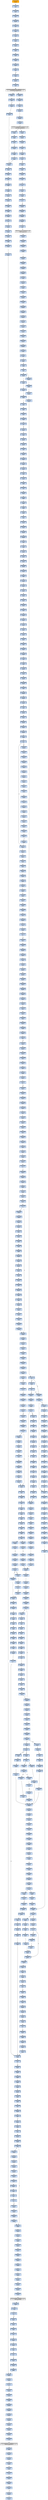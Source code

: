 strict digraph G {
	graph [bgcolor=transparent,
		name=G
	];
	node [color=lightsteelblue,
		fillcolor=lightsteelblue,
		shape=rectangle,
		style=filled
	];
	"0x00435103"	[label="0x00435103
cmpb"];
	"0x00435106"	[label="0x00435106
jne"];
	"0x00435103" -> "0x00435106"	[color="#000000"];
	"0x00435bc7"	[label="0x00435bc7
call"];
	"0x004359b0"	[label="0x004359b0
pushl"];
	"0x00435bc7" -> "0x004359b0"	[color="#000000"];
	"0x00435f55"	[label="0x00435f55
jb"];
	"0x00435f57"	[label="0x00435f57
movl"];
	"0x00435f55" -> "0x00435f57"	[color="#000000",
		label=F];
	"0x004358f6"	[label="0x004358f6
movl"];
	"0x004358f8"	[label="0x004358f8
movb"];
	"0x004358f6" -> "0x004358f8"	[color="#000000"];
	"0x00435831"	[label="0x00435831
ret"];
	"0x00435af1"	[label="0x00435af1
movl"];
	"0x00435831" -> "0x00435af1"	[color="#000000"];
	"0x00435ea5"	[label="0x00435ea5
movl"];
	"0x00435ea8"	[label="0x00435ea8
shll"];
	"0x00435ea5" -> "0x00435ea8"	[color="#000000"];
	"0x00435e2b"	[label="0x00435e2b
movl"];
	"0x00435e2e"	[label="0x00435e2e
leal"];
	"0x00435e2b" -> "0x00435e2e"	[color="#000000"];
	"0x00435416"	[label="0x00435416
jne"];
	"0x00435420"	[label="0x00435420
pushl"];
	"0x00435416" -> "0x00435420"	[color="#000000",
		label=T];
	"0x0043510e"	[label="0x0043510e
pushl"];
	"0x0043510f"	[label="0x0043510f
pushl"];
	"0x0043510e" -> "0x0043510f"	[color="#000000"];
	"0x004359c7"	[label="0x004359c7
movl"];
	"0x004359c9"	[label="0x004359c9
movl"];
	"0x004359c7" -> "0x004359c9"	[color="#000000"];
	"0x00435cd4"	[label="0x00435cd4
movl"];
	"0x00435cda"	[label="0x00435cda
leal"];
	"0x00435cd4" -> "0x00435cda"	[color="#000000"];
	"0x00435f31"	[label="0x00435f31
movl"];
	"0x00435f37"	[label="0x00435f37
movl"];
	"0x00435f31" -> "0x00435f37"	[color="#000000"];
	"0x0043588c"	[label="0x0043588c
xorl"];
	"0x0043588e"	[label="0x0043588e
movl"];
	"0x0043588c" -> "0x0043588e"	[color="#000000"];
	GETMODULEHANDLEA_KERNEL32_DLL	[color=lightgrey,
		fillcolor=lightgrey,
		label="GETMODULEHANDLEA_KERNEL32_DLL
GETMODULEHANDLEA"];
	"0x00435287"	[label="0x00435287
testl"];
	GETMODULEHANDLEA_KERNEL32_DLL -> "0x00435287"	[color="#000000"];
	"0x00435042"	[label="0x00435042
movl"];
	GETMODULEHANDLEA_KERNEL32_DLL -> "0x00435042"	[color="#000000"];
	"0x004350fc"	[label="0x004350fc
call"];
	"0x004356c8"	[label="0x004356c8
movl"];
	"0x004350fc" -> "0x004356c8"	[color="#000000"];
	"0x00435298"	[label="0x00435298
movl"];
	"0x004352a2"	[label="0x004352a2
movl"];
	"0x00435298" -> "0x004352a2"	[color="#000000"];
	"0x00435169"	[label="0x00435169
movl"];
	"0x0043516f"	[label="0x0043516f
sarl"];
	"0x00435169" -> "0x0043516f"	[color="#000000"];
	"0x00435e29"	[label="0x00435e29
jb"];
	"0x00435e29" -> "0x00435e2b"	[color="#000000",
		label=F];
	"0x00435e9c"	[label="0x00435e9c
cmpl"];
	"0x00435e29" -> "0x00435e9c"	[color="#000000",
		label=T];
	"0x004357e3"	[label="0x004357e3
cmpl"];
	"0x004357e5"	[label="0x004357e5
jae"];
	"0x004357e3" -> "0x004357e5"	[color="#000000"];
	"0x004351c0"	[label="0x004351c0
movl"];
	"0x004351c6"	[label="0x004351c6
subl"];
	"0x004351c0" -> "0x004351c6"	[color="#000000"];
	"0x00435b6e"	[label="0x00435b6e
leal"];
	"0x00435b71"	[label="0x00435b71
pushl"];
	"0x00435b6e" -> "0x00435b71"	[color="#000000"];
	"0x00435b72"	[label="0x00435b72
pushl"];
	"0x00435b74"	[label="0x00435b74
movl"];
	"0x00435b72" -> "0x00435b74"	[color="#000000"];
	"0x00435806"	[label="0x00435806
popl"];
	"0x00435807"	[label="0x00435807
movl"];
	"0x00435806" -> "0x00435807"	[color="#000000"];
	VIRTUALPROTECT_KERNEL32_DLL	[color=lightgrey,
		fillcolor=lightgrey,
		label="VIRTUALPROTECT_KERNEL32_DLL
VIRTUALPROTECT"];
	"0x004353ff"	[label="0x004353ff
popl"];
	VIRTUALPROTECT_KERNEL32_DLL -> "0x004353ff"	[color="#000000"];
	"0x00435e26"	[label="0x00435e26
cmpl"];
	"0x00435e26" -> "0x00435e29"	[color="#000000"];
	"0x00435264"	[label="0x00435264
movl"];
	"0x00435269"	[label="0x00435269
movl"];
	"0x00435264" -> "0x00435269"	[color="#000000"];
	"0x00435400"	[label="0x00435400
movl"];
	"0x00435405"	[label="0x00435405
pushl"];
	"0x00435400" -> "0x00435405"	[color="#000000"];
	"0x00435b9c"	[label="0x00435b9c
incl"];
	"0x00435b9d"	[label="0x00435b9d
cmpl"];
	"0x00435b9c" -> "0x00435b9d"	[color="#000000"];
	"0x00435b30"	[label="0x00435b30
xorl"];
	"0x00435b32"	[label="0x00435b32
movl"];
	"0x00435b30" -> "0x00435b32"	[color="#000000"];
	"0x004352ee"	[label="0x004352ee
testl"];
	"0x004352f0"	[label="0x004352f0
popl"];
	"0x004352ee" -> "0x004352f0"	[color="#000000"];
	"0x00435802"	[label="0x00435802
shrl"];
	"0x00435804"	[label="0x00435804
addl"];
	"0x00435802" -> "0x00435804"	[color="#000000"];
	"0x00435172"	[label="0x00435172
repz"];
	"0x00435174"	[label="0x00435174
movl"];
	"0x00435172" -> "0x00435174"	[color="#000000"];
	"0x00435ba0"	[label="0x00435ba0
jb"];
	"0x00435b9d" -> "0x00435ba0"	[color="#000000"];
	"0x00435a2a"	[label="0x00435a2a
jmp"];
	"0x00435a58"	[label="0x00435a58
movl"];
	"0x00435a2a" -> "0x00435a58"	[color="#000000"];
	"0x00435189"	[label="0x00435189
call"];
	VIRTUALFREE_KERNEL32_DLL	[color=lightgrey,
		fillcolor=lightgrey,
		label="VIRTUALFREE_KERNEL32_DLL
VIRTUALFREE"];
	"0x00435189" -> VIRTUALFREE_KERNEL32_DLL	[color="#000000"];
	"0x004358c4"	[label="0x004358c4
movl"];
	"0x004358c7"	[label="0x004358c7
addl"];
	"0x004358c4" -> "0x004358c7"	[color="#000000"];
	"0x00435efc"	[label="0x00435efc
movl"];
	"0x00435f03"	[label="0x00435f03
testl"];
	"0x00435efc" -> "0x00435f03"	[color="#000000"];
	"0x00435f6c"	[label="0x00435f6c
testb"];
	"0x00435f6e"	[label="0x00435f6e
je"];
	"0x00435f6c" -> "0x00435f6e"	[color="#000000"];
	"0x00435b59"	[label="0x00435b59
stosb"];
	"0x00435b5a"	[label="0x00435b5a
call"];
	"0x00435b59" -> "0x00435b5a"	[color="#000000"];
	"0x004351a8"	[label="0x004351a8
movl"];
	VIRTUALFREE_KERNEL32_DLL -> "0x004351a8"	[color="#000000"];
	"0x00435926"	[label="0x00435926
addl"];
	"0x00435929"	[label="0x00435929
incl"];
	"0x00435926" -> "0x00435929"	[color="#000000"];
	"0x00435875"	[label="0x00435875
movl"];
	"0x00435877"	[label="0x00435877
jb"];
	"0x00435875" -> "0x00435877"	[color="#000000"];
	"0x00435ceb"	[label="0x00435ceb
addl"];
	"0x00435cf1"	[label="0x00435cf1
ret"];
	"0x00435ceb" -> "0x00435cf1"	[color="#000000"];
	"0x00435f1c"	[label="0x00435f1c
movl"];
	"0x00435f22"	[label="0x00435f22
leal"];
	"0x00435f1c" -> "0x00435f22"	[color="#000000"];
	"0x0043580c"	[label="0x0043580c
ret"];
	"0x00435b98"	[label="0x00435b98
movb"];
	"0x0043580c" -> "0x00435b98"	[color="#000000"];
	"0x00435a86"	[label="0x00435a86
pushl"];
	"0x00435a87"	[label="0x00435a87
movl"];
	"0x00435a86" -> "0x00435a87"	[color="#000000"];
	"0x0043583d"	[label="0x0043583d
movl"];
	"0x0043583f"	[label="0x0043583f
pushl"];
	"0x0043583d" -> "0x0043583f"	[color="#000000"];
	"0x00435179"	[label="0x00435179
repz"];
	"0x0043517b"	[label="0x0043517b
popl"];
	"0x00435179" -> "0x0043517b"	[color="#000000"];
	"0x00435a62"	[label="0x00435a62
movl"];
	"0x00435a65"	[label="0x00435a65
movl"];
	"0x00435a62" -> "0x00435a65"	[color="#000000"];
	"0x00435e82"	[label="0x00435e82
andl"];
	"0x00435e88"	[label="0x00435e88
shrl"];
	"0x00435e82" -> "0x00435e88"	[color="#000000"];
	"0x00435962"	[label="0x00435962
testl"];
	"0x00435964"	[label="0x00435964
jbe"];
	"0x00435962" -> "0x00435964"	[color="#000000"];
	"0x00435f45"	[label="0x00435f45
jae"];
	"0x00435f47"	[label="0x00435f47
movl"];
	"0x00435f45" -> "0x00435f47"	[color="#000000",
		label=F];
	"0x004358e6"	[label="0x004358e6
shrl"];
	"0x004358e9"	[label="0x004358e9
movl"];
	"0x004358e6" -> "0x004358e9"	[color="#000000"];
	"0x0043598b"	[label="0x0043598b
movl"];
	"0x0043598f"	[label="0x0043598f
leal"];
	"0x0043598b" -> "0x0043598f"	[color="#000000"];
	"0x0043537b"	[label="0x0043537b
addl"];
	"0x0043537e"	[label="0x0043537e
movl"];
	"0x0043537b" -> "0x0043537e"	[color="#000000"];
	"0x00435378"	[label="0x00435378
movl"];
	"0x00435378" -> "0x0043537b"	[color="#000000"];
	"0x0043504e"	[label="0x0043504e
pushl"];
	"0x0043504f"	[label="0x0043504f
call"];
	"0x0043504e" -> "0x0043504f"	[color="#000000"];
	"0x00435eb5"	[label="0x00435eb5
movl"];
	"0x00435eb8"	[label="0x00435eb8
movl"];
	"0x00435eb5" -> "0x00435eb8"	[color="#000000"];
	"0x004357b1"	[label="0x004357b1
jb"];
	"0x004357b3"	[label="0x004357b3
pushl"];
	"0x004357b1" -> "0x004357b3"	[color="#000000",
		label=F];
	"0x004357e8"	[label="0x004357e8
movl"];
	"0x004357b1" -> "0x004357e8"	[color="#000000",
		label=T];
	"0x00435ec8"	[label="0x00435ec8
cmpl"];
	"0x00435ecb"	[label="0x00435ecb
movl"];
	"0x00435ec8" -> "0x00435ecb"	[color="#000000"];
	"0x00435b71" -> "0x00435b72"	[color="#000000"];
	"0x00435a44"	[label="0x00435a44
cmpl"];
	"0x00435a47"	[label="0x00435a47
jae"];
	"0x00435a44" -> "0x00435a47"	[color="#000000"];
	"0x00435ba2"	[label="0x00435ba2
leal"];
	"0x00435ba0" -> "0x00435ba2"	[color="#000000",
		label=F];
	"0x00435f5b"	[label="0x00435f5b
addl"];
	"0x00435f5d"	[label="0x00435f5d
movl"];
	"0x00435f5b" -> "0x00435f5d"	[color="#000000"];
	"0x00435b02"	[label="0x00435b02
movl"];
	"0x00435b06"	[label="0x00435b06
movl"];
	"0x00435b02" -> "0x00435b06"	[color="#000000"];
	"0x004359a2"	[label="0x004359a2
popl"];
	"0x004359a3"	[label="0x004359a3
popl"];
	"0x004359a2" -> "0x004359a3"	[color="#000000"];
	"0x00435cff"	[label="0x00435cff
ret"];
	"0x00435a9b"	[label="0x00435a9b
movb"];
	"0x00435cff" -> "0x00435a9b"	[color="#000000"];
	"0x00435e18"	[label="0x00435e18
movb"];
	"0x00435cff" -> "0x00435e18"	[color="#000000"];
	"0x00435879"	[label="0x00435879
movl"];
	"0x0043587e"	[label="0x0043587e
movl"];
	"0x00435879" -> "0x0043587e"	[color="#000000"];
	"0x00435b57"	[label="0x00435b57
movl"];
	"0x00435b57" -> "0x00435b59"	[color="#000000"];
	"0x00435a42"	[label="0x00435a42
jmp"];
	"0x00435a42" -> "0x00435a58"	[color="#000000"];
	"0x00435095"	[label="0x00435095
je"];
	"0x004350a1"	[label="0x004350a1
leal"];
	"0x00435095" -> "0x004350a1"	[color="#000000",
		label=T];
	"0x00435a7d"	[label="0x00435a7d
popl"];
	"0x00435a7e"	[label="0x00435a7e
popl"];
	"0x00435a7d" -> "0x00435a7e"	[color="#000000"];
	"0x004357de"	[label="0x004357de
movl"];
	"0x004357e0"	[label="0x004357e0
movl"];
	"0x004357de" -> "0x004357e0"	[color="#000000"];
	"0x00435a2f"	[label="0x00435a2f
jae"];
	"0x00435a38"	[label="0x00435a38
cmpl"];
	"0x00435a2f" -> "0x00435a38"	[color="#000000",
		label=T];
	"0x00435a31"	[label="0x00435a31
movl"];
	"0x00435a2f" -> "0x00435a31"	[color="#000000",
		label=F];
	"0x00435f39"	[label="0x00435f39
movl"];
	"0x00435f37" -> "0x00435f39"	[color="#000000"];
	"0x00435d3c"	[label="0x00435d3c
movl"];
	"0x00435d3e"	[label="0x00435d3e
movl"];
	"0x00435d3c" -> "0x00435d3e"	[color="#000000"];
	"0x00435e65"	[label="0x00435e65
jae"];
	"0x00435e67"	[label="0x00435e67
movl"];
	"0x00435e65" -> "0x00435e67"	[color="#000000",
		label=F];
	"0x004350a7"	[label="0x004350a7
cmpl"];
	"0x004350aa"	[label="0x004350aa
je"];
	"0x004350a7" -> "0x004350aa"	[color="#000000"];
	"0x00435e36"	[label="0x00435e36
movl"];
	"0x00435e39"	[label="0x00435e39
movl"];
	"0x00435e36" -> "0x00435e39"	[color="#000000"];
	"0x004358c1"	[label="0x004358c1
movl"];
	"0x004358c1" -> "0x004358c4"	[color="#000000"];
	"0x004357a8"	[label="0x004357a8
movl"];
	"0x004357ad"	[label="0x004357ad
pushl"];
	"0x004357a8" -> "0x004357ad"	[color="#000000"];
	"0x00435aa2"	[label="0x00435aa2
popl"];
	"0x00435a9b" -> "0x00435aa2"	[color="#000000"];
	"0x00435a5a"	[label="0x00435a5a
movl"];
	"0x00435a58" -> "0x00435a5a"	[color="#000000"];
	"0x00435eae"	[label="0x00435eae
movb"];
	"0x00435eb2"	[label="0x00435eb2
movl"];
	"0x00435eae" -> "0x00435eb2"	[color="#000000"];
	"0x0043592b"	[label="0x0043592b
addl"];
	"0x0043592e"	[label="0x0043592e
cmpl"];
	"0x0043592b" -> "0x0043592e"	[color="#000000"];
	"0x00435f51"	[label="0x00435f51
movl"];
	"0x00435f53"	[label="0x00435f53
cmpl"];
	"0x00435f51" -> "0x00435f53"	[color="#000000"];
	"0x00435b08"	[label="0x00435b08
movl"];
	"0x00435b06" -> "0x00435b08"	[color="#000000"];
	"0x00435ce8"	[label="0x00435ce8
movb"];
	"0x00435cea"	[label="0x00435cea
popl"];
	"0x00435ce8" -> "0x00435cea"	[color="#000000"];
	"0x004352c6"	[label="0x004352c6
testl"];
	"0x004352c8"	[label="0x004352c8
je"];
	"0x004352c6" -> "0x004352c8"	[color="#000000"];
	"0x0043580f"	[label="0x0043580f
movl"];
	"0x00435813"	[label="0x00435813
movl"];
	"0x0043580f" -> "0x00435813"	[color="#000000"];
	"0x00435a0f"	[label="0x00435a0f
movl"];
	"0x00435a11"	[label="0x00435a11
shrl"];
	"0x00435a0f" -> "0x00435a11"	[color="#000000"];
	"0x004358f0"	[label="0x004358f0
subl"];
	"0x004358f2"	[label="0x004358f2
addl"];
	"0x004358f0" -> "0x004358f2"	[color="#000000"];
	"0x0043592a"	[label="0x0043592a
decl"];
	"0x0043592a" -> "0x0043592b"	[color="#000000"];
	"0x00435892"	[label="0x00435892
movl"];
	"0x0043588e" -> "0x00435892"	[color="#000000"];
	"0x00435062"	[label="0x00435062
jmp"];
	"0x0043508d"	[label="0x0043508d
movl"];
	"0x00435062" -> "0x0043508d"	[color="#000000"];
	"0x00435a22"	[label="0x00435a22
cmpl"];
	"0x00435a25"	[label="0x00435a25
sbbl"];
	"0x00435a22" -> "0x00435a25"	[color="#000000"];
	"0x00435a49"	[label="0x00435a49
movl"];
	"0x00435a4e"	[label="0x00435a4e
jmp"];
	"0x00435a49" -> "0x00435a4e"	[color="#000000"];
	"0x00435035"	[label="0x00435035
leal"];
	"0x0043503b"	[label="0x0043503b
pushl"];
	"0x00435035" -> "0x0043503b"	[color="#000000"];
	"0x004350b0"	[label="0x004350b0
pushl"];
	"0x004350aa" -> "0x004350b0"	[color="#000000",
		label=F];
	"0x00435993"	[label="0x00435993
incl"];
	"0x00435994"	[label="0x00435994
movl"];
	"0x00435993" -> "0x00435994"	[color="#000000"];
	"0x004357d6"	[label="0x004357d6
movl"];
	"0x004357d9"	[label="0x004357d9
addl"];
	"0x004357d6" -> "0x004357d9"	[color="#000000"];
	"0x004356d2"	[label="0x004356d2
leal"];
	"0x004356d6"	[label="0x004356d6
pushl"];
	"0x004356d2" -> "0x004356d6"	[color="#000000"];
	"0x0043500a"	[label="0x0043500a
popl"];
	"0x0043500b"	[label="0x0043500b
incl"];
	"0x0043500a" -> "0x0043500b"	[color="#000000"];
	"0x00435e74"	[label="0x00435e74
addl"];
	"0x00435e76"	[label="0x00435e76
shrl"];
	"0x00435e74" -> "0x00435e76"	[color="#000000"];
	"0x00435a09"	[label="0x00435a09
movl"];
	"0x00435a09" -> "0x00435a0f"	[color="#000000"];
	"0x00435f49"	[label="0x00435f49
subl"];
	"0x00435f47" -> "0x00435f49"	[color="#000000"];
	"0x00435f61"	[label="0x00435f61
movl"];
	"0x00435f5d" -> "0x00435f61"	[color="#000000"];
	"0x00435176"	[label="0x00435176
andl"];
	"0x00435174" -> "0x00435176"	[color="#000000"];
	"0x00435f25"	[label="0x00435f25
movl"];
	"0x00435f2b"	[label="0x00435f2b
movl"];
	"0x00435f25" -> "0x00435f2b"	[color="#000000"];
	"0x00435f63"	[label="0x00435f63
jmp"];
	"0x00435f61" -> "0x00435f63"	[color="#000000"];
	"0x004359db"	[label="0x004359db
movl"];
	"0x004359de"	[label="0x004359de
addl"];
	"0x004359db" -> "0x004359de"	[color="#000000"];
	"0x00435f4c"	[label="0x00435f4c
movb"];
	"0x00435f4e"	[label="0x00435f4e
movb"];
	"0x00435f4c" -> "0x00435f4e"	[color="#000000"];
	"0x00435161"	[label="0x00435161
movl"];
	"0x00435163"	[label="0x00435163
addl"];
	"0x00435161" -> "0x00435163"	[color="#000000"];
	"0x00435a75"	[label="0x00435a75
addl"];
	"0x00435a77"	[label="0x00435a77
movl"];
	"0x00435a75" -> "0x00435a77"	[color="#000000"];
	"0x004358bd"	[label="0x004358bd
movl"];
	"0x004358bd" -> "0x004358c1"	[color="#000000"];
	"0x00435a05"	[label="0x00435a05
cmpl"];
	"0x00435a07"	[label="0x00435a07
jae"];
	"0x00435a05" -> "0x00435a07"	[color="#000000"];
	"0x0043505d"	[label="0x0043505d
jne"];
	"0x0043505f"	[label="0x0043505f
leal"];
	"0x0043505d" -> "0x0043505f"	[color="#000000",
		label=F];
	"0x00435058"	[label="0x00435058
scasb"];
	"0x00435059"	[label="0x00435059
jne"];
	"0x00435058" -> "0x00435059"	[color="#000000"];
	"0x004359c3"	[label="0x004359c3
movb"];
	"0x004359c3" -> "0x004359c7"	[color="#000000"];
	"0x00435395"	[label="0x00435395
pushl"];
	"0x00435396"	[label="0x00435396
pushl"];
	"0x00435395" -> "0x00435396"	[color="#000000"];
	"0x00435181"	[label="0x00435181
pushl"];
	"0x00435183"	[label="0x00435183
pushl"];
	"0x00435181" -> "0x00435183"	[color="#000000"];
	"0x00435f41"	[label="0x00435f41
cmpl"];
	"0x00435f43"	[label="0x00435f43
movl"];
	"0x00435f41" -> "0x00435f43"	[color="#000000"];
	"0x00435ec6"	[label="0x00435ec6
movl"];
	"0x00435ec6" -> "0x00435ec8"	[color="#000000"];
	"0x004359ee"	[label="0x004359ee
movl"];
	"0x004359f1"	[label="0x004359f1
movl"];
	"0x004359ee" -> "0x004359f1"	[color="#000000"];
	"0x00435cf2"	[label="0x00435cf2
call"];
	"0x00435cf8"	[label="0x00435cf8
popl"];
	"0x00435cf2" -> "0x00435cf8"	[color="#000000"];
	"0x00435f16"	[label="0x00435f16
movl"];
	"0x00435f16" -> "0x00435f1c"	[color="#000000"];
	"0x00435055"	[label="0x00435055
stosl"];
	"0x00435056"	[label="0x00435056
movb"];
	"0x00435055" -> "0x00435056"	[color="#000000"];
	"0x0043599c"	[label="0x0043599c
incl"];
	"0x0043599d"	[label="0x0043599d
cmpl"];
	"0x0043599c" -> "0x0043599d"	[color="#000000"];
	"0x00435e3c"	[label="0x00435e3c
shll"];
	"0x00435e39" -> "0x00435e3c"	[color="#000000"];
	"0x004357bb"	[label="0x004357bb
movb"];
	"0x004357bd"	[label="0x004357bd
incl"];
	"0x004357bb" -> "0x004357bd"	[color="#000000"];
	"0x00435eec"	[label="0x00435eec
subl"];
	"0x00435eee"	[label="0x00435eee
andl"];
	"0x00435eec" -> "0x00435eee"	[color="#000000"];
	"0x00435af8"	[label="0x00435af8
popl"];
	"0x00435af9"	[label="0x00435af9
addl"];
	"0x00435af8" -> "0x00435af9"	[color="#000000"];
	"0x0043539d"	[label="0x0043539d
pushl"];
	"0x0043539e"	[label="0x0043539e
call"];
	"0x0043539d" -> "0x0043539e"	[color="#000000"];
	"0x00435f7a"	[label="0x00435f7a
movl"];
	"0x00435f7e"	[label="0x00435f7e
movl"];
	"0x00435f7a" -> "0x00435f7e"	[color="#000000"];
	"0x00435a6e"	[label="0x00435a6e
popl"];
	"0x00435a6f"	[label="0x00435a6f
shrl"];
	"0x00435a6e" -> "0x00435a6f"	[color="#000000"];
	"0x0043500c"	[label="0x0043500c
pushl"];
	"0x0043500b" -> "0x0043500c"	[color="#000000"];
	"0x00435367"	[label="0x00435367
addl"];
	"0x0043536e"	[label="0x0043536e
jmp"];
	"0x00435367" -> "0x0043536e"	[color="#000000"];
	"0x00435a07" -> "0x00435a09"	[color="#000000",
		label=F];
	"0x00435a1d"	[label="0x00435a1d
cmpl"];
	"0x00435a07" -> "0x00435a1d"	[color="#000000",
		label=T];
	"0x00435f05"	[label="0x00435f05
je"];
	"0x00435f05" -> "0x00435f37"	[color="#000000",
		label=T];
	"0x00435f07"	[label="0x00435f07
movl"];
	"0x00435f05" -> "0x00435f07"	[color="#000000",
		label=F];
	"0x00435b24"	[label="0x00435b24
movl"];
	"0x00435b2a"	[label="0x00435b2a
movl"];
	"0x00435b24" -> "0x00435b2a"	[color="#000000"];
	"0x004358a5"	[label="0x004358a5
movl"];
	"0x004358a9"	[label="0x004358a9
shll"];
	"0x004358a5" -> "0x004358a9"	[color="#000000"];
	"0x0043536e" -> "0x004352a2"	[color="#000000"];
	"0x004358dc"	[label="0x004358dc
movl"];
	"0x004358e0"	[label="0x004358e0
movl"];
	"0x004358dc" -> "0x004358e0"	[color="#000000"];
	"0x00435a7f"	[label="0x00435a7f
movl"];
	"0x00435a7e" -> "0x00435a7f"	[color="#000000"];
	"0x00435ab3"	[label="0x00435ab3
jb"];
	"0x00435ab5"	[label="0x00435ab5
movl"];
	"0x00435ab3" -> "0x00435ab5"	[color="#000000",
		label=F];
	"0x00435e58"	[label="0x00435e58
orl"];
	"0x00435e5a"	[label="0x00435e5a
movl"];
	"0x00435e58" -> "0x00435e5a"	[color="#000000"];
	"0x004356f0"	[label="0x004356f0
call"];
	"0x004356f0" -> "0x00435b02"	[color="#000000"];
	"0x00435aa8"	[label="0x00435aa8
addl"];
	"0x00435aab"	[label="0x00435aab
shll"];
	"0x00435aa8" -> "0x00435aab"	[color="#000000"];
	"0x0043597a"	[label="0x0043597a
andl"];
	"0x0043597f"	[label="0x0043597f
movl"];
	"0x0043597a" -> "0x0043597f"	[color="#000000"];
	"0x0043591a"	[label="0x0043591a
movl"];
	"0x0043591e"	[label="0x0043591e
movl"];
	"0x0043591a" -> "0x0043591e"	[color="#000000"];
	"0x00435cb9"	[label="0x00435cb9
xorl"];
	"0x00435cbb"	[label="0x00435cbb
cmpb"];
	"0x00435cb9" -> "0x00435cbb"	[color="#000000"];
	"0x00435425"	[label="0x00435425
ret"];
	"0x00435420" -> "0x00435425"	[color="#000000"];
	"0x00435911"	[label="0x00435911
movl"];
	"0x00435915"	[label="0x00435915
andl"];
	"0x00435911" -> "0x00435915"	[color="#000000"];
	"0x0043585c"	[label="0x0043585c
cmpl"];
	"0x0043585e"	[label="0x0043585e
movl"];
	"0x0043585c" -> "0x0043585e"	[color="#000000"];
	"0x0043505b"	[label="0x0043505b
cmpb"];
	"0x00435059" -> "0x0043505b"	[color="#000000",
		label=F];
	"0x00435022"	[label="0x00435022
cmpl"];
	"0x00435029"	[label="0x00435029
movl"];
	"0x00435022" -> "0x00435029"	[color="#000000"];
	"0x00435922"	[label="0x00435922
movl"];
	"0x0043591e" -> "0x00435922"	[color="#000000"];
	"0x00435a3b"	[label="0x00435a3b
jae"];
	"0x00435a3b" -> "0x00435a44"	[color="#000000",
		label=T];
	"0x00435a3d"	[label="0x00435a3d
movl"];
	"0x00435a3b" -> "0x00435a3d"	[color="#000000",
		label=F];
	"0x00435864"	[label="0x00435864
xorl"];
	"0x00435866"	[label="0x00435866
movb"];
	"0x00435864" -> "0x00435866"	[color="#000000"];
	"0x004350f7"	[label="0x004350f7
pushl"];
	"0x004350fa"	[label="0x004350fa
pushl"];
	"0x004350f7" -> "0x004350fa"	[color="#000000"];
	"0x0043590f"	[label="0x0043590f
movl"];
	"0x0043590f" -> "0x00435911"	[color="#000000"];
	"0x00435cf1" -> "0x00435f6c"	[color="#000000"];
	"0x0043584d"	[label="0x0043584d
leal"];
	"0x00435851"	[label="0x00435851
xorl"];
	"0x0043584d" -> "0x00435851"	[color="#000000"];
	"0x0043500d"	[label="0x0043500d
ret"];
	"0x00435008"	[label="0x00435008
jmp"];
	"0x0043500d" -> "0x00435008"	[color="#000000"];
	"0x00435974"	[label="0x00435974
movl"];
	"0x00435974" -> "0x0043597a"	[color="#000000"];
	"0x00435b0c"	[label="0x00435b0c
pushl"];
	"0x00435b0d"	[label="0x00435b0d
movl"];
	"0x00435b0c" -> "0x00435b0d"	[color="#000000"];
	"0x004356e3"	[label="0x004356e3
movl"];
	"0x004356ea"	[label="0x004356ea
pushl"];
	"0x004356e3" -> "0x004356ea"	[color="#000000"];
	"0x00435e22"	[label="0x00435e22
movl"];
	"0x00435e24"	[label="0x00435e24
je"];
	"0x00435e22" -> "0x00435e24"	[color="#000000"];
	"0x0043538f"	[label="0x0043538f
movl"];
	"0x00435392"	[label="0x00435392
addl"];
	"0x0043538f" -> "0x00435392"	[color="#000000"];
	"0x00435ba8"	[label="0x00435ba8
leal"];
	"0x00435bac"	[label="0x00435bac
pushl"];
	"0x00435ba8" -> "0x00435bac"	[color="#000000"];
	"0x004357db"	[label="0x004357db
movl"];
	"0x004357db" -> "0x004357de"	[color="#000000"];
	"0x00435101"	[label="0x00435101
movb"];
	"0x00435101" -> "0x00435103"	[color="#000000"];
	"0x00435abd"	[label="0x00435abd
pushl"];
	"0x00435ac2"	[label="0x00435ac2
call"];
	"0x00435abd" -> "0x00435ac2"	[color="#000000"];
	"0x00435ccb"	[label="0x00435ccb
jmp"];
	"0x00435ccb" -> "0x00435cd4"	[color="#000000"];
	"0x00435a8d"	[label="0x00435a8d
leal"];
	"0x00435a93"	[label="0x00435a93
movl"];
	"0x00435a8d" -> "0x00435a93"	[color="#000000"];
	"0x00435b76"	[label="0x00435b76
call"];
	"0x004357a4"	[label="0x004357a4
pushl"];
	"0x00435b76" -> "0x004357a4"	[color="#000000"];
	"0x0043504d"	[label="0x0043504d
pushl"];
	"0x0043504d" -> "0x0043504e"	[color="#000000"];
	"0x00435394"	[label="0x00435394
pushl"];
	"0x00435392" -> "0x00435394"	[color="#000000"];
	"0x004359d3"	[label="0x004359d3
andl"];
	"0x004359d9"	[label="0x004359d9
orl"];
	"0x004359d3" -> "0x004359d9"	[color="#000000"];
	"0x00435a89"	[label="0x00435a89
xorl"];
	"0x00435a8b"	[label="0x00435a8b
xorl"];
	"0x00435a89" -> "0x00435a8b"	[color="#000000"];
	"0x004356cc"	[label="0x004356cc
subl"];
	"0x004356cc" -> "0x004356d2"	[color="#000000"];
	"0x00435922" -> "0x00435926"	[color="#000000"];
	"0x00435966"	[label="0x00435966
movl"];
	"0x0043596d"	[label="0x0043596d
movb"];
	"0x00435966" -> "0x0043596d"	[color="#000000"];
	"0x00435e5c"	[label="0x00435e5c
cmpl"];
	"0x00435e5a" -> "0x00435e5c"	[color="#000000"];
	"0x004359be"	[label="0x004359be
movl"];
	"0x004359c0"	[label="0x004359c0
movb"];
	"0x004359be" -> "0x004359c0"	[color="#000000"];
	"0x004351ae"	[label="0x004351ae
orl"];
	"0x004351a8" -> "0x004351ae"	[color="#000000"];
	"0x004359d9" -> "0x004359db"	[color="#000000"];
	"0x00435bb4"	[label="0x00435bb4
testb"];
	"0x00435bb6"	[label="0x00435bb6
jne"];
	"0x00435bb4" -> "0x00435bb6"	[color="#000000"];
	"0x0043539e" -> VIRTUALPROTECT_KERNEL32_DLL	[color="#000000"];
	"0x00435e46"	[label="0x00435e46
movl"];
	"0x00435e49"	[label="0x00435e49
movl"];
	"0x00435e46" -> "0x00435e49"	[color="#000000"];
	"0x0043580a"	[label="0x0043580a
popl"];
	"0x0043580b"	[label="0x0043580b
popl"];
	"0x0043580a" -> "0x0043580b"	[color="#000000"];
	"0x00435b69"	[label="0x00435b69
pushl"];
	"0x00435b6a"	[label="0x00435b6a
movl"];
	"0x00435b69" -> "0x00435b6a"	[color="#000000"];
	"0x0043501c"	[label="0x0043501c
subl"];
	"0x0043501c" -> "0x00435022"	[color="#000000"];
	"0x004357cb"	[label="0x004357cb
shll"];
	"0x004357ce"	[label="0x004357ce
andl"];
	"0x004357cb" -> "0x004357ce"	[color="#000000"];
	"0x004359b1"	[label="0x004359b1
pushl"];
	"0x004359b2"	[label="0x004359b2
pushl"];
	"0x004359b1" -> "0x004359b2"	[color="#000000"];
	"0x00435cc3"	[label="0x00435cc3
jne"];
	"0x00435cbb" -> "0x00435cc3"	[color="#000000"];
	"0x004359e4"	[label="0x004359e4
movl"];
	"0x004359e6"	[label="0x004359e6
movl"];
	"0x004359e4" -> "0x004359e6"	[color="#000000"];
	"0x00435cf9"	[label="0x00435cf9
subl"];
	"0x00435cf8" -> "0x00435cf9"	[color="#000000"];
	"0x00435f4e" -> "0x00435f51"	[color="#000000"];
	"0x00435f89"	[label="0x00435f89
ret"];
	"0x00435718"	[label="0x00435718
testb"];
	"0x00435f89" -> "0x00435718"	[color="#000000"];
	"0x004357a7"	[label="0x004357a7
pushl"];
	"0x004357a7" -> "0x004357a8"	[color="#000000"];
	"0x0043599f"	[label="0x0043599f
jb"];
	"0x0043599d" -> "0x0043599f"	[color="#000000"];
	"0x0043517c"	[label="0x0043517c
pushl"];
	"0x0043517b" -> "0x0043517c"	[color="#000000"];
	"0x004350b2"	[label="0x004350b2
pushl"];
	"0x004350b0" -> "0x004350b2"	[color="#000000"];
	"0x00435a6a"	[label="0x00435a6a
subl"];
	"0x00435a6c"	[label="0x00435a6c
subl"];
	"0x00435a6a" -> "0x00435a6c"	[color="#000000"];
	"0x00435a77" -> "0x00435a7d"	[color="#000000"];
	"0x004351b0"	[label="0x004351b0
je"];
	"0x004351ae" -> "0x004351b0"	[color="#000000"];
	"0x00435929" -> "0x0043592a"	[color="#000000"];
	"0x00435e5f"	[label="0x00435e5f
movl"];
	"0x00435e62"	[label="0x00435e62
movl"];
	"0x00435e5f" -> "0x00435e62"	[color="#000000"];
	"0x00435e4c"	[label="0x00435e4c
movl"];
	"0x00435e50"	[label="0x00435e50
andl"];
	"0x00435e4c" -> "0x00435e50"	[color="#000000"];
	"0x00435a20"	[label="0x00435a20
jae"];
	"0x00435a20" -> "0x00435a22"	[color="#000000",
		label=F];
	"0x00435a2c"	[label="0x00435a2c
cmpl"];
	"0x00435a20" -> "0x00435a2c"	[color="#000000",
		label=T];
	"0x0043586d"	[label="0x0043586d
leal"];
	"0x00435871"	[label="0x00435871
incl"];
	"0x0043586d" -> "0x00435871"	[color="#000000"];
	"0x00435ce5"	[label="0x00435ce5
popl"];
	"0x00435ce6"	[label="0x00435ce6
popl"];
	"0x00435ce5" -> "0x00435ce6"	[color="#000000"];
	"0x00435ed1"	[label="0x00435ed1
jae"];
	"0x00435ed3"	[label="0x00435ed3
movl"];
	"0x00435ed1" -> "0x00435ed3"	[color="#000000",
		label=F];
	"0x00435ede"	[label="0x00435ede
subl"];
	"0x00435ee0"	[label="0x00435ee0
addl"];
	"0x00435ede" -> "0x00435ee0"	[color="#000000"];
	"0x00435ccd"	[label="0x00435ccd
movb"];
	"0x00435ccd" -> "0x00435cd4"	[color="#000000"];
	"0x00435983"	[label="0x00435983
movl"];
	"0x00435986"	[label="0x00435986
xorl"];
	"0x00435983" -> "0x00435986"	[color="#000000"];
	"0x00435a87" -> "0x00435a89"	[color="#000000"];
	"0x00435406"	[label="0x00435406
addl"];
	"0x00435405" -> "0x00435406"	[color="#000000"];
	"0x00435056" -> "0x00435058"	[color="#000000"];
	"0x00435e34"	[label="0x00435e34
jb"];
	"0x00435e34" -> "0x00435e36"	[color="#000000",
		label=F];
	"0x00435e34" -> "0x00435e67"	[color="#000000",
		label=T];
	"0x00435a5d"	[label="0x00435a5d
addl"];
	"0x00435a5a" -> "0x00435a5d"	[color="#000000"];
	"0x00435949"	[label="0x00435949
je"];
	"0x0043595a"	[label="0x0043595a
movl"];
	"0x00435949" -> "0x0043595a"	[color="#000000",
		label=T];
	"0x004359a6"	[label="0x004359a6
popl"];
	"0x004359a7"	[label="0x004359a7
addl"];
	"0x004359a6" -> "0x004359a7"	[color="#000000"];
	"0x004358eb"	[label="0x004358eb
andl"];
	"0x004358e9" -> "0x004358eb"	[color="#000000"];
	"0x00435014"	[label="0x00435014
popl"];
	"0x00435015"	[label="0x00435015
movl"];
	"0x00435014" -> "0x00435015"	[color="#000000"];
	"0x00435b6c"	[label="0x00435b6c
pushl"];
	"0x00435b6d"	[label="0x00435b6d
pushl"];
	"0x00435b6c" -> "0x00435b6d"	[color="#000000"];
	"0x00435e31"	[label="0x00435e31
cmpl"];
	"0x00435e31" -> "0x00435e34"	[color="#000000"];
	"0x00435b63"	[label="0x00435b63
subl"];
	"0x00435b63" -> "0x00435b69"	[color="#000000"];
	"0x004352a8"	[label="0x004352a8
movl"];
	"0x004352aa"	[label="0x004352aa
testl"];
	"0x004352a8" -> "0x004352aa"	[color="#000000"];
	"0x00435ec4"	[label="0x00435ec4
orl"];
	"0x00435ec4" -> "0x00435ec6"	[color="#000000"];
	"0x00435960"	[label="0x00435960
xorl"];
	"0x00435960" -> "0x00435962"	[color="#000000"];
	"0x00435110"	[label="0x00435110
pushl"];
	"0x00435111"	[label="0x00435111
pushl"];
	"0x00435110" -> "0x00435111"	[color="#000000"];
	"0x004359a4"	[label="0x004359a4
movb"];
	"0x004359a3" -> "0x004359a4"	[color="#000000"];
	"0x004357ee"	[label="0x004357ee
movl"];
	"0x004357f2"	[label="0x004357f2
subl"];
	"0x004357ee" -> "0x004357f2"	[color="#000000"];
	"0x00435e80"	[label="0x00435e80
subl"];
	"0x00435e80" -> "0x00435e82"	[color="#000000"];
	"0x00435f86"	[label="0x00435f86
addl"];
	"0x00435f86" -> "0x00435f89"	[color="#000000"];
	"0x00435f22" -> "0x00435f25"	[color="#000000"];
	"0x0043540c"	[label="0x0043540c
popl"];
	"0x0043540d"	[label="0x0043540d
orl"];
	"0x0043540c" -> "0x0043540d"	[color="#000000"];
	"0x004357b4"	[label="0x004357b4
movl"];
	"0x004357b9"	[label="0x004357b9
movl"];
	"0x004357b4" -> "0x004357b9"	[color="#000000"];
	"0x00435853"	[label="0x00435853
repz"];
	"0x00435851" -> "0x00435853"	[color="#000000"];
	"0x00435e55"	[label="0x00435e55
addl"];
	"0x00435e55" -> "0x00435e58"	[color="#000000"];
	"0x004357f4"	[label="0x004357f4
shrl"];
	"0x004357f2" -> "0x004357f4"	[color="#000000"];
	"0x00435ee4"	[label="0x00435ee4
movl"];
	"0x00435ee9"	[label="0x00435ee9
movl"];
	"0x00435ee4" -> "0x00435ee9"	[color="#000000"];
	"0x00435afe"	[label="0x00435afe
popl"];
	"0x00435af9" -> "0x00435afe"	[color="#000000"];
	"0x00435b4f"	[label="0x00435b4f
movl"];
	"0x00435b55"	[label="0x00435b55
repz"];
	"0x00435b4f" -> "0x00435b55"	[color="#000000"];
	"0x0043504a"	[label="0x0043504a
leal"];
	"0x0043504a" -> "0x0043504d"	[color="#000000"];
	"0x00435bc3"	[label="0x00435bc3
xorl"];
	"0x00435bb6" -> "0x00435bc3"	[color="#000000",
		label=T];
	"0x0043589a"	[label="0x0043589a
movl"];
	"0x00435892" -> "0x0043589a"	[color="#000000"];
	"0x00435cc6"	[label="0x00435cc6
cmpl"];
	"0x00435cc9"	[label="0x00435cc9
jb"];
	"0x00435cc6" -> "0x00435cc9"	[color="#000000"];
	"0x00435a19"	[label="0x00435a19
movl"];
	"0x00435a1b"	[label="0x00435a1b
jmp"];
	"0x00435a19" -> "0x00435a1b"	[color="#000000"];
	"0x00435271"	[label="0x00435271
movl"];
	"0x00435274"	[label="0x00435274
testl"];
	"0x00435271" -> "0x00435274"	[color="#000000"];
	"0x00435f3d"	[label="0x00435f3d
incl"];
	"0x00435f3e"	[label="0x00435f3e
leal"];
	"0x00435f3d" -> "0x00435f3e"	[color="#000000"];
	"0x00435d42"	[label="0x00435d42
jmp"];
	"0x00435d3e" -> "0x00435d42"	[color="#000000"];
	"0x00435e78"	[label="0x00435e78
movl"];
	"0x00435e7d"	[label="0x00435e7d
movl"];
	"0x00435e78" -> "0x00435e7d"	[color="#000000"];
	"0x00435f83"	[label="0x00435f83
movb"];
	"0x00435f85"	[label="0x00435f85
popl"];
	"0x00435f83" -> "0x00435f85"	[color="#000000"];
	"0x00435e24" -> "0x00435e26"	[color="#000000",
		label=F];
	"0x00435e24" -> "0x00435e9c"	[color="#000000",
		label=T];
	"0x004359e1"	[label="0x004359e1
movl"];
	"0x004359de" -> "0x004359e1"	[color="#000000"];
	"0x0043583c"	[label="0x0043583c
pushl"];
	"0x0043583c" -> "0x0043583d"	[color="#000000"];
	"0x00435cde"	[label="0x00435cde
movl"];
	"0x00435cda" -> "0x00435cde"	[color="#000000"];
	"0x00435117"	[label="0x00435117
movl"];
	"0x0043511d"	[label="0x0043511d
xorl"];
	"0x00435117" -> "0x0043511d"	[color="#000000"];
	"0x00435249"	[label="0x00435249
movl"];
	"0x0043524f"	[label="0x0043524f
orl"];
	"0x00435249" -> "0x0043524f"	[color="#000000"];
	"0x00435b2a" -> "0x00435b30"	[color="#000000"];
	"0x004358c9"	[label="0x004358c9
cmpl"];
	"0x004358cc"	[label="0x004358cc
movl"];
	"0x004358c9" -> "0x004358cc"	[color="#000000"];
	"0x00435f4b"	[label="0x00435f4b
incl"];
	"0x00435f4b" -> "0x00435f4c"	[color="#000000"];
	"0x00435e7d" -> "0x00435e80"	[color="#000000"];
	"0x00435845"	[label="0x00435845
movl"];
	"0x0043584b"	[label="0x0043584b
xorl"];
	"0x00435845" -> "0x0043584b"	[color="#000000"];
	"0x0043540f"	[label="0x0043540f
movl"];
	"0x00435415"	[label="0x00435415
popa"];
	"0x0043540f" -> "0x00435415"	[color="#000000"];
	"0x00435251"	[label="0x00435251
je"];
	"0x0043524f" -> "0x00435251"	[color="#000000"];
	"0x004352b3"	[label="0x004352b3
addl"];
	"0x004352b9"	[label="0x004352b9
movl"];
	"0x004352b3" -> "0x004352b9"	[color="#000000"];
	"0x00435108"	[label="0x00435108
incb"];
	"0x00435106" -> "0x00435108"	[color="#000000",
		label=F];
	"0x00435155"	[label="0x00435155
jmp"];
	"0x00435106" -> "0x00435155"	[color="#000000",
		label=T];
	"0x0043505f" -> "0x00435062"	[color="#000000"];
	"0x004352b1"	[label="0x004352b1
addl"];
	"0x004352b1" -> "0x004352b3"	[color="#000000"];
	"0x00435a5f"	[label="0x00435a5f
movl"];
	"0x00435a5f" -> "0x00435a62"	[color="#000000"];
	"0x004358fa"	[label="0x004358fa
movl"];
	"0x004358f8" -> "0x004358fa"	[color="#000000"];
	"0x004356d7"	[label="0x004356d7
call"];
	"0x00435a84"	[label="0x00435a84
pushl"];
	"0x004356d7" -> "0x00435a84"	[color="#000000"];
	"0x00435eab"	[label="0x00435eab
movb"];
	"0x00435ead"	[label="0x00435ead
incl"];
	"0x00435eab" -> "0x00435ead"	[color="#000000"];
	"0x004359e1" -> "0x004359e4"	[color="#000000"];
	"0x00435b12"	[label="0x00435b12
movl"];
	"0x00435b14"	[label="0x00435b14
movl"];
	"0x00435b12" -> "0x00435b14"	[color="#000000"];
	"0x00435869"	[label="0x00435869
movl"];
	"0x00435869" -> "0x0043586d"	[color="#000000"];
	"0x004350bc"	[label="0x004350bc
pushl"];
	"0x004350be"	[label="0x004350be
call"];
	"0x004350bc" -> "0x004350be"	[color="#000000"];
	"0x00435289"	[label="0x00435289
jne"];
	"0x00435287" -> "0x00435289"	[color="#000000"];
	"0x00435aa3"	[label="0x00435aa3
movl"];
	"0x00435aa3" -> "0x00435aa8"	[color="#000000"];
	"0x00435e76" -> "0x00435e78"	[color="#000000"];
	"0x00435d2d"	[label="0x00435d2d
cmpl"];
	"0x00435d32"	[label="0x00435d32
jae"];
	"0x00435d2d" -> "0x00435d32"	[color="#000000"];
	"0x00435e2e" -> "0x00435e31"	[color="#000000"];
	"0x00435af7"	[label="0x00435af7
popl"];
	"0x00435af7" -> "0x00435af8"	[color="#000000"];
	"0x00435855"	[label="0x00435855
movl"];
	"0x00435853" -> "0x00435855"	[color="#000000"];
	"0x00435e50" -> "0x00435e55"	[color="#000000"];
	"0x0043501a"	[label="0x0043501a
addl"];
	"0x00435015" -> "0x0043501a"	[color="#000000"];
	"0x00435a27"	[label="0x00435a27
addl"];
	"0x00435a25" -> "0x00435a27"	[color="#000000"];
	"0x00435a1d" -> "0x00435a20"	[color="#000000"];
	"0x00435e97"	[label="0x00435e97
leal"];
	"0x00435e9a"	[label="0x00435e9a
jmp"];
	"0x00435e97" -> "0x00435e9a"	[color="#000000"];
	"0x0043583a"	[label="0x0043583a
pushl"];
	"0x0043583b"	[label="0x0043583b
pushl"];
	"0x0043583a" -> "0x0043583b"	[color="#000000"];
	"0x004350e9"	[label="0x004350e9
movl"];
	"0x004350eb"	[label="0x004350eb
addl"];
	"0x004350e9" -> "0x004350eb"	[color="#000000"];
	"0x00435163" -> "0x00435169"	[color="#000000"];
	"0x004357f6"	[label="0x004357f6
movl"];
	"0x004357f4" -> "0x004357f6"	[color="#000000"];
	"0x00435ee9" -> "0x00435eec"	[color="#000000"];
	"0x004359d0"	[label="0x004359d0
shll"];
	"0x004359d0" -> "0x004359d3"	[color="#000000"];
	"0x00435112"	[label="0x00435112
movl"];
	"0x00435111" -> "0x00435112"	[color="#000000"];
	"0x00435cb2"	[label="0x00435cb2
movb"];
	"0x00435cb2" -> "0x00435cb9"	[color="#000000"];
	"0x00435804" -> "0x00435806"	[color="#000000"];
	"0x004356c8" -> "0x004356cc"	[color="#000000"];
	"0x004359b3"	[label="0x004359b3
movl"];
	"0x004359b5"	[label="0x004359b5
pushl"];
	"0x004359b3" -> "0x004359b5"	[color="#000000"];
	"0x00435840"	[label="0x00435840
movl"];
	"0x00435840" -> "0x00435845"	[color="#000000"];
	"0x00435ca3"	[label="0x00435ca3
testb"];
	"0x00435ca5"	[label="0x00435ca5
jne"];
	"0x00435ca3" -> "0x00435ca5"	[color="#000000"];
	"0x004351ba"	[label="0x004351ba
movl"];
	"0x004351ba" -> "0x004351c0"	[color="#000000"];
	"0x00435397"	[label="0x00435397
pushl"];
	"0x00435396" -> "0x00435397"	[color="#000000"];
	"0x004359fb"	[label="0x004359fb
shrl"];
	"0x004359fd"	[label="0x004359fd
movl"];
	"0x004359fb" -> "0x004359fd"	[color="#000000"];
	"0x00435943"	[label="0x00435943
cmpl"];
	"0x00435943" -> "0x00435949"	[color="#000000"];
	"0x00435ce3"	[label="0x00435ce3
repz"];
	"0x00435cde" -> "0x00435ce3"	[color="#000000"];
	"0x0043584b" -> "0x0043584d"	[color="#000000"];
	"0x00435001"	[color=lightgrey,
		fillcolor=orange,
		label="0x00435001
pusha"];
	"0x00435002"	[label="0x00435002
call"];
	"0x00435001" -> "0x00435002"	[color="#000000"];
	"0x0043510f" -> "0x00435110"	[color="#000000"];
	"0x004352ac"	[label="0x004352ac
jne"];
	"0x004352aa" -> "0x004352ac"	[color="#000000"];
	"0x004352c0"	[label="0x004352c0
addl"];
	"0x004352c0" -> "0x004352c6"	[color="#000000"];
	VIRTUALALLOC_KERNEL32_DLL	[color=lightgrey,
		fillcolor=lightgrey,
		label="VIRTUALALLOC_KERNEL32_DLL
VIRTUALALLOC"];
	"0x004350be" -> VIRTUALALLOC_KERNEL32_DLL	[color="#000000"];
	"0x0043500e"	[label="0x0043500e
call"];
	"0x0043500e" -> "0x00435014"	[color="#000000"];
	"0x00435a36"	[label="0x00435a36
jmp"];
	"0x00435a36" -> "0x00435a58"	[color="#000000"];
	"0x00435f74"	[label="0x00435f74
jb"];
	"0x00435f74" -> "0x00435f7a"	[color="#000000",
		label=F];
	"0x004358c7" -> "0x004358c9"	[color="#000000"];
	"0x00435f0d"	[label="0x00435f0d
movl"];
	"0x00435f07" -> "0x00435f0d"	[color="#000000"];
	"0x00435baf"	[label="0x00435baf
call"];
	"0x00435834"	[label="0x00435834
subl"];
	"0x00435baf" -> "0x00435834"	[color="#000000"];
	"0x004359cc"	[label="0x004359cc
movl"];
	"0x004359c9" -> "0x004359cc"	[color="#000000"];
	"0x00435093"	[label="0x00435093
orl"];
	"0x0043508d" -> "0x00435093"	[color="#000000"];
	"0x004353ff" -> "0x00435400"	[color="#000000"];
	"0x00435918"	[label="0x00435918
repz"];
	"0x00435915" -> "0x00435918"	[color="#000000"];
	"0x0043571a"	[label="0x0043571a
jne"];
	"0x00435726"	[label="0x00435726
movl"];
	"0x0043571a" -> "0x00435726"	[color="#000000",
		label=T];
	"0x004357d4"	[label="0x004357d4
orl"];
	"0x004357d4" -> "0x004357d6"	[color="#000000"];
	"0x004359a1"	[label="0x004359a1
popl"];
	"0x004359a1" -> "0x004359a2"	[color="#000000"];
	"0x00435b37"	[label="0x00435b37
movl"];
	"0x00435b3d"	[label="0x00435b3d
movl"];
	"0x00435b37" -> "0x00435b3d"	[color="#000000"];
	"0x00435f81"	[label="0x00435f81
popl"];
	"0x00435f82"	[label="0x00435f82
popl"];
	"0x00435f81" -> "0x00435f82"	[color="#000000"];
	"0x00435996"	[label="0x00435996
movl"];
	"0x00435996" -> "0x0043599c"	[color="#000000"];
	"0x00435e42"	[label="0x00435e42
movb"];
	"0x00435e42" -> "0x00435e46"	[color="#000000"];
	"0x00435cc3" -> "0x00435ccd"	[color="#000000",
		label=T];
	"0x00435cc5"	[label="0x00435cc5
incl"];
	"0x00435cc3" -> "0x00435cc5"	[color="#000000",
		label=F];
	"0x00435935"	[label="0x00435935
movl"];
	"0x00435939"	[label="0x00435939
movl"];
	"0x00435935" -> "0x00435939"	[color="#000000"];
	"0x00435ce7"	[label="0x00435ce7
popl"];
	"0x00435ce6" -> "0x00435ce7"	[color="#000000"];
	"0x00435373"	[label="0x00435373
movl"];
	"0x00435375"	[label="0x00435375
movl"];
	"0x00435373" -> "0x00435375"	[color="#000000"];
	"0x004352ac" -> "0x004352b1"	[color="#000000",
		label=T];
	"0x00435ed9"	[label="0x00435ed9
movl"];
	"0x00435ed9" -> "0x00435ede"	[color="#000000"];
	"0x004358f4"	[label="0x004358f4
movb"];
	"0x004358f4" -> "0x004358f6"	[color="#000000"];
	"0x00435f80"	[label="0x00435f80
popl"];
	"0x00435f7e" -> "0x00435f80"	[color="#000000"];
	"0x00435a38" -> "0x00435a3b"	[color="#000000"];
	"0x00435994" -> "0x00435996"	[color="#000000"];
	"0x00435862"	[label="0x00435862
jbe"];
	"0x0043585e" -> "0x00435862"	[color="#000000"];
	"0x00435ece"	[label="0x00435ece
movl"];
	"0x00435ece" -> "0x00435ed1"	[color="#000000"];
	"0x004350e2"	[label="0x004350e2
movl"];
	"0x004350e8"	[label="0x004350e8
pushl"];
	"0x004350e2" -> "0x004350e8"	[color="#000000"];
	"0x00435aad"	[label="0x00435aad
addl"];
	"0x00435aab" -> "0x00435aad"	[color="#000000"];
	"0x004357eb"	[label="0x004357eb
movl"];
	"0x004357eb" -> "0x004357ee"	[color="#000000"];
	"0x00435f57" -> "0x00435f5b"	[color="#000000"];
	"0x00435ed6"	[label="0x00435ed6
movl"];
	"0x00435ed6" -> "0x00435ed9"	[color="#000000"];
	"0x004350e8" -> "0x004350e9"	[color="#000000"];
	"0x00435d34"	[label="0x00435d34
movl"];
	"0x00435d36"	[label="0x00435d36
movb"];
	"0x00435d34" -> "0x00435d36"	[color="#000000"];
	"0x004358b3"	[label="0x004358b3
movl"];
	"0x004358b7"	[label="0x004358b7
ja"];
	"0x004358b3" -> "0x004358b7"	[color="#000000"];
	"0x00435aa2" -> "0x00435aa3"	[color="#000000"];
	"0x00435931"	[label="0x00435931
movl"];
	"0x0043592e" -> "0x00435931"	[color="#000000"];
	"0x00435aaf"	[label="0x00435aaf
incl"];
	"0x00435ab0"	[label="0x00435ab0
cmpl"];
	"0x00435aaf" -> "0x00435ab0"	[color="#000000"];
	"0x004357b9" -> "0x004357bb"	[color="#000000"];
	"0x00435f85" -> "0x00435f86"	[color="#000000"];
	"0x00435ea0"	[label="0x00435ea0
jb"];
	"0x00435ea2"	[label="0x00435ea2
movl"];
	"0x00435ea0" -> "0x00435ea2"	[color="#000000",
		label=F];
	"0x00435ea0" -> "0x00435ed3"	[color="#000000",
		label=T];
	"0x004358ab"	[label="0x004358ab
addl"];
	"0x004358a9" -> "0x004358ab"	[color="#000000"];
	"0x004357c7"	[label="0x004357c7
movl"];
	"0x004357c7" -> "0x004357cb"	[color="#000000"];
	"0x00435872"	[label="0x00435872
incl"];
	"0x00435873"	[label="0x00435873
cmpl"];
	"0x00435872" -> "0x00435873"	[color="#000000"];
	"0x00435a14"	[label="0x00435a14
xorl"];
	"0x00435a11" -> "0x00435a14"	[color="#000000"];
	"0x0043583f" -> "0x00435840"	[color="#000000"];
	"0x004358a1"	[label="0x004358a1
movl"];
	"0x004358a1" -> "0x004358a5"	[color="#000000"];
	"0x004359ad"	[label="0x004359ad
ret"];
	"0x004359ad" -> "0x00435bb4"	[color="#000000"];
	"0x004359ad" -> "0x00435ca3"	[color="#000000"];
	"0x0043503c"	[label="0x0043503c
call"];
	"0x0043503b" -> "0x0043503c"	[color="#000000"];
	"0x00435aff"	[label="0x00435aff
ret"];
	"0x00435afe" -> "0x00435aff"	[color="#000000"];
	"0x00435900"	[label="0x00435900
movl"];
	"0x00435904"	[label="0x00435904
shll"];
	"0x00435900" -> "0x00435904"	[color="#000000"];
	"0x00435176" -> "0x00435179"	[color="#000000"];
	"0x00435907"	[label="0x00435907
movw"];
	"0x0043590a"	[label="0x0043590a
shrl"];
	"0x00435907" -> "0x0043590a"	[color="#000000"];
	"0x00435ef3"	[label="0x00435ef3
shrl"];
	"0x00435ef5"	[label="0x00435ef5
addl"];
	"0x00435ef3" -> "0x00435ef5"	[color="#000000"];
	"0x004352f1"	[label="0x004352f1
jne"];
	"0x004352f0" -> "0x004352f1"	[color="#000000"];
	"0x00435048"	[label="0x00435048
movl"];
	"0x00435042" -> "0x00435048"	[color="#000000"];
	"0x004358e0" -> "0x004358e6"	[color="#000000"];
	"0x00435862" -> "0x00435864"	[color="#000000",
		label=F];
	"0x0043502f"	[label="0x0043502f
jne"];
	"0x0043502f" -> "0x00435035"	[color="#000000",
		label=F];
	"0x00435988"	[label="0x00435988
movb"];
	"0x00435986" -> "0x00435988"	[color="#000000"];
	"0x00435b98" -> "0x00435b9c"	[color="#000000"];
	"0x00435f80" -> "0x00435f81"	[color="#000000"];
	"0x004359c2"	[label="0x004359c2
incl"];
	"0x004359c0" -> "0x004359c2"	[color="#000000"];
	"0x0043517c" -> "0x00435181"	[color="#000000"];
	"0x00435e5c" -> "0x00435e5f"	[color="#000000"];
	"0x004350a1" -> "0x004350a7"	[color="#000000"];
	"0x0043540d" -> "0x0043540f"	[color="#000000"];
	"0x0043590d"	[label="0x0043590d
repz"];
	"0x0043590d" -> "0x0043590f"	[color="#000000"];
	"0x004356dc"	[label="0x004356dc
movl"];
	"0x004356dc" -> "0x004356e3"	[color="#000000"];
	"0x00435ce7" -> "0x00435ce8"	[color="#000000"];
	"0x00435114"	[label="0x00435114
subl"];
	"0x00435114" -> "0x00435117"	[color="#000000"];
	"0x00435e90"	[label="0x00435e90
call"];
	"0x00435e90" -> "0x004359b0"	[color="#000000"];
	"0x004359f4"	[label="0x004359f4
movl"];
	"0x004359f1" -> "0x004359f4"	[color="#000000"];
	"0x00435a00"	[label="0x00435a00
andl"];
	"0x00435a00" -> "0x00435a05"	[color="#000000"];
	"0x00435a31" -> "0x00435a36"	[color="#000000"];
	"0x00435384"	[label="0x00435384
jmp"];
	"0x0043537e" -> "0x00435384"	[color="#000000"];
	"0x00435112" -> "0x00435114"	[color="#000000"];
	"0x004350b7"	[label="0x004350b7
pushl"];
	"0x004350b7" -> "0x004350bc"	[color="#000000"];
	"0x00435f70"	[label="0x00435f70
cmpl"];
	"0x00435f6e" -> "0x00435f70"	[color="#000000",
		label=F];
	"0x004350f1"	[label="0x004350f1
pushl"];
	"0x004350eb" -> "0x004350f1"	[color="#000000"];
	"0x00435823"	[label="0x00435823
leal"];
	"0x00435826"	[label="0x00435826
movl"];
	"0x00435823" -> "0x00435826"	[color="#000000"];
	"0x004357be"	[label="0x004357be
movb"];
	"0x004357bd" -> "0x004357be"	[color="#000000"];
	"0x004359cc" -> "0x004359d0"	[color="#000000"];
	"0x00435bad"	[label="0x00435bad
movl"];
	"0x00435bac" -> "0x00435bad"	[color="#000000"];
	"0x00435ac2" -> "0x0043580f"	[color="#000000"];
	"0x00435b1e"	[label="0x00435b1e
movl"];
	"0x00435b1e" -> "0x00435b24"	[color="#000000"];
	"0x004358ad"	[label="0x004358ad
cmpl"];
	"0x004358ab" -> "0x004358ad"	[color="#000000"];
	"0x00435b08" -> "0x00435b0c"	[color="#000000"];
	"0x004357e7"	[label="0x004357e7
popl"];
	"0x004357e5" -> "0x004357e7"	[color="#000000",
		label=F];
	"0x00435a16"	[label="0x00435a16
movb"];
	"0x00435a14" -> "0x00435a16"	[color="#000000"];
	"0x004357e7" -> "0x004357e8"	[color="#000000"];
	"0x004358d5"	[label="0x004358d5
movl"];
	"0x004358d8"	[label="0x004358d8
movl"];
	"0x004358d5" -> "0x004358d8"	[color="#000000"];
	"0x004352c8" -> "0x00435373"	[color="#000000",
		label=T];
	"0x00435ba2" -> "0x00435ba8"	[color="#000000"];
	"0x00435a96"	[label="0x00435a96
call"];
	"0x00435a96" -> "0x00435cf2"	[color="#000000"];
	"0x00435b74" -> "0x00435b76"	[color="#000000"];
	"0x00435a95"	[label="0x00435a95
pushl"];
	"0x00435a93" -> "0x00435a95"	[color="#000000"];
	"0x004357d9" -> "0x004357db"	[color="#000000"];
	"0x00435154"	[label="0x00435154
popl"];
	"0x00435154" -> "0x00435155"	[color="#000000"];
	"0x00435276"	[label="0x00435276
je"];
	"0x00435389"	[label="0x00435389
movl"];
	"0x00435276" -> "0x00435389"	[color="#000000",
		label=T];
	"0x00435008" -> "0x0043500e"	[color="#000000"];
	"0x00435882"	[label="0x00435882
movl"];
	"0x0043587e" -> "0x00435882"	[color="#000000"];
	"0x00435b0f"	[label="0x00435b0f
leal"];
	"0x00435b0f" -> "0x00435b12"	[color="#000000"];
	"0x004357c2"	[label="0x004357c2
movl"];
	"0x004357c4"	[label="0x004357c4
movl"];
	"0x004357c2" -> "0x004357c4"	[color="#000000"];
	"0x00435d3a"	[label="0x00435d3a
incl"];
	"0x00435d3b"	[label="0x00435d3b
incl"];
	"0x00435d3a" -> "0x00435d3b"	[color="#000000"];
	"0x00435aad" -> "0x00435aaf"	[color="#000000"];
	"0x00435729"	[label="0x00435729
addl"];
	"0x00435726" -> "0x00435729"	[color="#000000"];
	"0x00435d42" -> "0x00435f70"	[color="#000000"];
	"0x0043516f" -> "0x00435172"	[color="#000000"];
	"0x00435b5a" -> "0x00435b63"	[color="#000000"];
	"0x00435807" -> "0x0043580a"	[color="#000000"];
	"0x00435029" -> "0x0043502f"	[color="#000000"];
	"0x00435e20"	[label="0x00435e20
testb"];
	"0x00435e20" -> "0x00435e22"	[color="#000000"];
	"0x00435885"	[label="0x00435885
movl"];
	"0x00435888"	[label="0x00435888
movl"];
	"0x00435885" -> "0x00435888"	[color="#000000"];
	"0x004351c8"	[label="0x004351c8
je"];
	"0x00435243"	[label="0x00435243
movl"];
	"0x004351c8" -> "0x00435243"	[color="#000000",
		label=T];
	"0x0043526f"	[label="0x0043526f
addl"];
	"0x00435269" -> "0x0043526f"	[color="#000000"];
	"0x00435365"	[label="0x00435365
movl"];
	"0x004352f1" -> "0x00435365"	[color="#000000",
		label=T];
	"0x00435ead" -> "0x00435eae"	[color="#000000"];
	"0x0043501a" -> "0x0043501c"	[color="#000000"];
	"0x0043598f" -> "0x00435993"	[color="#000000"];
	"0x00435918" -> "0x0043591a"	[color="#000000"];
	"0x00435ab9"	[label="0x00435ab9
leal"];
	"0x00435abc"	[label="0x00435abc
pushl"];
	"0x00435ab9" -> "0x00435abc"	[color="#000000"];
	"0x00435e41"	[label="0x00435e41
incl"];
	"0x00435e41" -> "0x00435e42"	[color="#000000"];
	"0x0043597f" -> "0x00435983"	[color="#000000"];
	"0x00435a6c" -> "0x00435a6e"	[color="#000000"];
	"0x00435151"	[label="0x00435151
popl"];
	"0x00435152"	[label="0x00435152
popl"];
	"0x00435151" -> "0x00435152"	[color="#000000"];
	"0x0043582c"	[label="0x0043582c
addl"];
	"0x00435826" -> "0x0043582c"	[color="#000000"];
	"0x00435243" -> "0x00435249"	[color="#000000"];
	"0x004359b2" -> "0x004359b3"	[color="#000000"];
	"0x00435cf9" -> "0x00435cff"	[color="#000000"];
	"0x00435a4e" -> "0x00435a58"	[color="#000000"];
	"0x00435ef7"	[label="0x00435ef7
cmpl"];
	"0x00435efa"	[label="0x00435efa
jae"];
	"0x00435ef7" -> "0x00435efa"	[color="#000000"];
	"0x004357ae"	[label="0x004357ae
cmpl"];
	"0x004357ad" -> "0x004357ae"	[color="#000000"];
	"0x00435b6a" -> "0x00435b6c"	[color="#000000"];
	"0x00435abc" -> "0x00435abd"	[color="#000000"];
	"0x00435389" -> "0x0043538f"	[color="#000000"];
	"0x00435e3f"	[label="0x00435e3f
movb"];
	"0x00435e3c" -> "0x00435e3f"	[color="#000000"];
	"0x00435972"	[label="0x00435972
je"];
	"0x00435972" -> "0x00435974"	[color="#000000",
		label=F];
	"0x00435972" -> "0x00435996"	[color="#000000",
		label=T];
	"0x004357fb"	[label="0x004357fb
subl"];
	"0x004357f6" -> "0x004357fb"	[color="#000000"];
	"0x00435873" -> "0x00435875"	[color="#000000"];
	"0x00435415" -> "0x00435416"	[color="#000000"];
	"0x00435e8a"	[label="0x00435e8a
leal"];
	"0x00435e88" -> "0x00435e8a"	[color="#000000"];
	"0x00435988" -> "0x0043598b"	[color="#000000"];
	"0x00435a3d" -> "0x00435a42"	[color="#000000"];
	"0x004357fd"	[label="0x004357fd
andl"];
	"0x004357fd" -> "0x00435802"	[color="#000000"];
	"0x00435ebc"	[label="0x00435ebc
andl"];
	"0x00435eb8" -> "0x00435ebc"	[color="#000000"];
	"0x00435108" -> "0x0043510e"	[color="#000000"];
	"0x00435f2b" -> "0x00435f31"	[color="#000000"];
	"0x004358eb" -> "0x004358f0"	[color="#000000"];
	"0x00435bad" -> "0x00435baf"	[color="#000000"];
	"0x0043581d"	[label="0x0043581d
movl"];
	"0x0043581d" -> "0x00435823"	[color="#000000"];
	"0x004357ae" -> "0x004357b1"	[color="#000000"];
	"0x004359f9"	[label="0x004359f9
subl"];
	"0x004359f9" -> "0x004359fb"	[color="#000000"];
	"0x004358b7" -> "0x004358bd"	[color="#000000",
		label=F];
	"0x004358ad" -> "0x004358b3"	[color="#000000"];
	"0x00435e6a"	[label="0x00435e6a
movl"];
	"0x00435e67" -> "0x00435e6a"	[color="#000000"];
	"0x00435cea" -> "0x00435ceb"	[color="#000000"];
	"0x0043582c" -> "0x00435831"	[color="#000000"];
	"0x00435365" -> "0x00435367"	[color="#000000"];
	"0x004357c4" -> "0x004357c7"	[color="#000000"];
	"0x00435855" -> "0x0043585c"	[color="#000000"];
	"0x00435d38"	[label="0x00435d38
movl"];
	"0x00435d36" -> "0x00435d38"	[color="#000000"];
	"0x0043593d"	[label="0x0043593d
jge"];
	"0x00435939" -> "0x0043593d"	[color="#000000"];
	"0x00435a71"	[label="0x00435a71
movl"];
	"0x00435a6f" -> "0x00435a71"	[color="#000000"];
	"0x004359c2" -> "0x004359c3"	[color="#000000"];
	"0x00435274" -> "0x00435276"	[color="#000000"];
	"0x00435398"	[label="0x00435398
pushl"];
	"0x00435397" -> "0x00435398"	[color="#000000"];
	"0x00435375" -> "0x00435378"	[color="#000000"];
	"0x00435292"	[label="0x00435292
movl"];
	"0x00435292" -> "0x00435298"	[color="#000000"];
	"0x00435882" -> "0x00435885"	[color="#000000"];
	"0x00435b32" -> "0x00435b37"	[color="#000000"];
	"0x00435f03" -> "0x00435f05"	[color="#000000"];
	"0x00435a27" -> "0x00435a2a"	[color="#000000"];
	"0x00435ce3" -> "0x00435ce5"	[color="#000000"];
	"0x00435ea8" -> "0x00435eab"	[color="#000000"];
	"0x00435a71" -> "0x00435a75"	[color="#000000"];
	"0x00435ec1"	[label="0x00435ec1
addl"];
	"0x00435ec1" -> "0x00435ec4"	[color="#000000"];
	"0x00435153"	[label="0x00435153
popl"];
	"0x00435153" -> "0x00435154"	[color="#000000"];
	"0x004359a4" -> "0x004359a6"	[color="#000000"];
	"0x00435048" -> "0x0043504a"	[color="#000000"];
	"0x004357b3" -> "0x004357b4"	[color="#000000"];
	"0x0043595a" -> "0x00435960"	[color="#000000"];
	"0x00435931" -> "0x00435935"	[color="#000000"];
	"0x00435b0d" -> "0x00435b0f"	[color="#000000"];
	"0x004352bb"	[label="0x004352bb
movl"];
	"0x004352b9" -> "0x004352bb"	[color="#000000"];
	"0x004351b0" -> "0x004351ba"	[color="#000000",
		label=T];
	"0x00435ee2"	[label="0x00435ee2
shrl"];
	"0x00435ee2" -> "0x00435ee4"	[color="#000000"];
	"0x00435f14"	[label="0x00435f14
jmp"];
	"0x00435f14" -> "0x00435f31"	[color="#000000"];
	"0x004358d8" -> "0x004358dc"	[color="#000000"];
	"0x00435f49" -> "0x00435f4b"	[color="#000000"];
	"0x004357a5"	[label="0x004357a5
movl"];
	"0x004357a4" -> "0x004357a5"	[color="#000000"];
	"0x00435bc5"	[label="0x00435bc5
movl"];
	"0x00435bc3" -> "0x00435bc5"	[color="#000000"];
	"0x004350b2" -> "0x004350b7"	[color="#000000"];
	GETPROCADDRESS_KERNEL32_DLL	[color=lightgrey,
		fillcolor=lightgrey,
		label="GETPROCADDRESS_KERNEL32_DLL
GETPROCADDRESS"];
	"0x0043504f" -> GETPROCADDRESS_KERNEL32_DLL	[color="#000000"];
	"0x00435b55" -> "0x00435b57"	[color="#000000"];
	"0x0043593d" -> "0x00435943"	[color="#000000",
		label=F];
	"0x004359b8"	[label="0x004359b8
cmpl"];
	"0x004359bc"	[label="0x004359bc
jb"];
	"0x004359b8" -> "0x004359bc"	[color="#000000"];
	"0x0043515f"	[label="0x0043515f
movl"];
	"0x00435155" -> "0x0043515f"	[color="#000000"];
	"0x004358fe"	[label="0x004358fe
movl"];
	"0x004358fa" -> "0x004358fe"	[color="#000000"];
	"0x00435888" -> "0x0043588c"	[color="#000000"];
	"0x00435817"	[label="0x00435817
movl"];
	"0x00435817" -> "0x0043581d"	[color="#000000"];
	"0x004350f1" -> "0x004350f7"	[color="#000000"];
	"0x00435970"	[label="0x00435970
testb"];
	"0x0043596d" -> "0x00435970"	[color="#000000"];
	"0x00435f43" -> "0x00435f45"	[color="#000000"];
	"0x00435a82"	[label="0x00435a82
popl"];
	"0x00435a7f" -> "0x00435a82"	[color="#000000"];
	"0x00435251" -> "0x00435264"	[color="#000000",
		label=T];
	"0x00435718" -> "0x0043571a"	[color="#000000"];
	"0x0043572f"	[label="0x0043572f
ret"];
	"0x00435729" -> "0x0043572f"	[color="#000000"];
	"0x00435a8b" -> "0x00435a8d"	[color="#000000"];
	"0x004357be" -> "0x004357c2"	[color="#000000"];
	"0x0043589e"	[label="0x0043589e
leal"];
	"0x0043589a" -> "0x0043589e"	[color="#000000"];
	"0x00435a47" -> "0x00435a49"	[color="#000000",
		label=F];
	"0x00435a65" -> "0x00435a6a"	[color="#000000"];
	"0x00435ecb" -> "0x00435ece"	[color="#000000"];
	"0x00435e3f" -> "0x00435e41"	[color="#000000"];
	"0x00435e6d"	[label="0x00435e6d
movl"];
	"0x00435e72"	[label="0x00435e72
subl"];
	"0x00435e6d" -> "0x00435e72"	[color="#000000"];
	"0x004352be"	[label="0x004352be
addl"];
	"0x004352be" -> "0x004352c0"	[color="#000000"];
	"0x00435394" -> "0x00435395"	[color="#000000"];
	"0x00435a85"	[label="0x00435a85
pushl"];
	"0x00435a84" -> "0x00435a85"	[color="#000000"];
	"0x00435d32" -> "0x00435d34"	[color="#000000",
		label=F];
	"0x00435a1b" -> "0x00435a58"	[color="#000000"];
	"0x00435b1b"	[label="0x00435b1b
movl"];
	"0x00435b1b" -> "0x00435b1e"	[color="#000000"];
	"0x00435121"	[label="0x00435121
je"];
	"0x00435121" -> "0x00435151"	[color="#000000",
		label=T];
	"0x00435866" -> "0x00435869"	[color="#000000"];
	"0x00435b49"	[label="0x00435b49
movl"];
	"0x00435b49" -> "0x00435b4f"	[color="#000000"];
	"0x0043511f"	[label="0x0043511f
orl"];
	"0x0043511d" -> "0x0043511f"	[color="#000000"];
	"0x00435877" -> "0x00435879"	[color="#000000",
		label=F];
	"0x00435f70" -> "0x00435f74"	[color="#000000"];
	"0x00435964" -> "0x00435966"	[color="#000000",
		label=F];
	"0x00435e6a" -> "0x00435e6d"	[color="#000000"];
	"0x00435a83"	[label="0x00435a83
ret"];
	"0x00435a83" -> "0x00435d2d"	[color="#000000"];
	"0x00435e95"	[label="0x00435e95
addl"];
	"0x00435a83" -> "0x00435e95"	[color="#000000"];
	"0x00435bc5" -> "0x00435bc7"	[color="#000000"];
	"0x00435aff" -> "0x004356dc"	[color="#000000"];
	"0x00435ea2" -> "0x00435ea5"	[color="#000000"];
	"0x00435e9a" -> "0x00435ef7"	[color="#000000"];
	"0x00435ca5" -> "0x00435cb2"	[color="#000000",
		label=T];
	"0x0043539a"	[label="0x0043539a
pushl"];
	"0x0043539a" -> "0x0043539d"	[color="#000000"];
	"0x004359bc" -> "0x004359ee"	[color="#000000",
		label=T];
	"0x004359bc" -> "0x004359be"	[color="#000000",
		label=F];
	"0x00435eb2" -> "0x00435eb5"	[color="#000000"];
	"0x004359fd" -> "0x00435a00"	[color="#000000"];
	"0x00435eee" -> "0x00435ef3"	[color="#000000"];
	"0x00435e1f"	[label="0x00435e1f
popl"];
	"0x00435e18" -> "0x00435e1f"	[color="#000000"];
	"0x004350fb"	[label="0x004350fb
pushl"];
	"0x004350fa" -> "0x004350fb"	[color="#000000"];
	"0x004359e9"	[label="0x004359e9
cmpl"];
	"0x004359e6" -> "0x004359e9"	[color="#000000"];
	"0x00435f3e" -> "0x00435f41"	[color="#000000"];
	"0x00435ab5" -> "0x00435ab9"	[color="#000000"];
	"0x00435a85" -> "0x00435a86"	[color="#000000"];
	"0x00435f82" -> "0x00435f83"	[color="#000000"];
	"0x00435e95" -> "0x00435e97"	[color="#000000"];
	"0x00435406" -> "0x0043540c"	[color="#000000"];
	"0x0043589e" -> "0x004358a1"	[color="#000000"];
	"0x004359ec"	[label="0x004359ec
jae"];
	"0x004359e9" -> "0x004359ec"	[color="#000000"];
	"0x00435f39" -> "0x00435f3d"	[color="#000000"];
	"0x004350fb" -> "0x004350fc"	[color="#000000"];
	"0x004357e8" -> "0x004357eb"	[color="#000000"];
	"0x004358cf"	[label="0x004358cf
movl"];
	"0x004358cc" -> "0x004358cf"	[color="#000000"];
	"0x00435b6d" -> "0x00435b6e"	[color="#000000"];
	"0x00435a2c" -> "0x00435a2f"	[color="#000000"];
	"0x004358d3"	[label="0x004358d3
jl"];
	"0x004358d3" -> "0x00435922"	[color="#000000",
		label=T];
	"0x004358d3" -> "0x004358d5"	[color="#000000",
		label=F];
	"0x00435a16" -> "0x00435a19"	[color="#000000"];
	"0x0043526f" -> "0x00435271"	[color="#000000"];
	"0x004356ec"	[label="0x004356ec
leal"];
	"0x004356ec" -> "0x004356f0"	[color="#000000"];
	"0x004359b6"	[label="0x004359b6
movl"];
	"0x004359b5" -> "0x004359b6"	[color="#000000"];
	"0x00435b14" -> "0x00435b1b"	[color="#000000"];
	"0x00435a82" -> "0x00435a83"	[color="#000000"];
	"0x0043599f" -> "0x004359a1"	[color="#000000",
		label=F];
	"0x00435af1" -> "0x00435af7"	[color="#000000"];
	"0x00435f63" -> "0x00435f70"	[color="#000000"];
	"0x00435e8a" -> "0x00435e90"	[color="#000000"];
	"0x004357e0" -> "0x004357e3"	[color="#000000"];
	"0x004356d6" -> "0x004356d7"	[color="#000000"];
	"0x00435ebc" -> "0x00435ec1"	[color="#000000"];
	"0x00435834" -> "0x0043583a"	[color="#000000"];
	"0x00435b43"	[label="0x00435b43
movl"];
	"0x00435b43" -> "0x00435b49"	[color="#000000"];
	"0x00435152" -> "0x00435153"	[color="#000000"];
	"0x00435d38" -> "0x00435d3a"	[color="#000000"];
	"0x00435e9c" -> "0x00435ea0"	[color="#000000"];
	"0x00435cc5" -> "0x00435cc6"	[color="#000000"];
	"0x00435002" -> "0x0043500a"	[color="#000000"];
	"0x004359f4" -> "0x004359f9"	[color="#000000"];
	GETPROCADDRESS_KERNEL32_DLL -> "0x004352ee"	[color="#000000"];
	GETPROCADDRESS_KERNEL32_DLL -> "0x00435055"	[color="#000000"];
	"0x0043500c" -> "0x0043500d"	[color="#000000"];
	"0x00435b3d" -> "0x00435b43"	[color="#000000"];
	"0x00435e62" -> "0x00435e65"	[color="#000000"];
	"0x004356eb"	[label="0x004356eb
pushl"];
	"0x004356ea" -> "0x004356eb"	[color="#000000"];
	VIRTUALALLOC_KERNEL32_DLL -> "0x004350e2"	[color="#000000"];
	"0x00435ab0" -> "0x00435ab3"	[color="#000000"];
	"0x0043572f" -> "0x00435101"	[color="#000000"];
	"0x00435813" -> "0x00435817"	[color="#000000"];
	"0x004356eb" -> "0x004356ec"	[color="#000000"];
	"0x00435a5d" -> "0x00435a5f"	[color="#000000"];
	"0x00435e72" -> "0x00435e74"	[color="#000000"];
	"0x0043515f" -> "0x00435161"	[color="#000000"];
	"0x00435cc9" -> "0x00435ccb"	[color="#000000",
		label=F];
	"0x00435ef5" -> "0x00435ef7"	[color="#000000"];
	"0x004358cf" -> "0x004358d3"	[color="#000000"];
	"0x004352a2" -> "0x004352a8"	[color="#000000"];
	"0x00435093" -> "0x00435095"	[color="#000000"];
	"0x004351c6" -> "0x004351c8"	[color="#000000"];
	"0x004359a7" -> "0x004359ad"	[color="#000000"];
	"0x00435904" -> "0x00435907"	[color="#000000"];
	"0x0043580b" -> "0x0043580c"	[color="#000000"];
	"0x004359b6" -> "0x004359b8"	[color="#000000"];
	"0x004359ec" -> "0x004359ee"	[color="#000000",
		label=F];
	"0x004359b0" -> "0x004359b1"	[color="#000000"];
	"0x004358fe" -> "0x00435900"	[color="#000000"];
	"0x00435398" -> "0x0043539a"	[color="#000000"];
	"0x0043583b" -> "0x0043583c"	[color="#000000"];
	"0x00435efa" -> "0x00435efc"	[color="#000000",
		label=F];
	"0x00435efa" -> "0x00435f16"	[color="#000000",
		label=T];
	"0x00435384" -> "0x00435271"	[color="#000000"];
	"0x00435183" -> "0x00435189"	[color="#000000"];
	"0x0043505b" -> "0x0043505d"	[color="#000000"];
	"0x00435a95" -> "0x00435a96"	[color="#000000"];
	"0x00435d3b" -> "0x00435d3c"	[color="#000000"];
	"0x00435ee0" -> "0x00435ee2"	[color="#000000"];
	"0x00435e49" -> "0x00435e4c"	[color="#000000"];
	"0x0043590a" -> "0x0043590d"	[color="#000000"];
	"0x00435970" -> "0x00435972"	[color="#000000"];
	"0x004357fb" -> "0x004357fd"	[color="#000000"];
	"0x0043503c" -> GETMODULEHANDLEA_KERNEL32_DLL	[color="#000000"];
	"0x00435ed3" -> "0x00435ed6"	[color="#000000"];
	"0x00435f0d" -> "0x00435f14"	[color="#000000"];
	"0x00435289" -> "0x00435292"	[color="#000000",
		label=T];
	"0x004352bb" -> "0x004352be"	[color="#000000"];
	"0x00435871" -> "0x00435872"	[color="#000000"];
	"0x00435f53" -> "0x00435f55"	[color="#000000"];
	"0x004357a5" -> "0x004357a7"	[color="#000000"];
	"0x0043511f" -> "0x00435121"	[color="#000000"];
	"0x00435e1f" -> "0x00435e20"	[color="#000000"];
	"0x004357ce" -> "0x004357d4"	[color="#000000"];
	"0x004358f2" -> "0x004358f4"	[color="#000000"];
}
